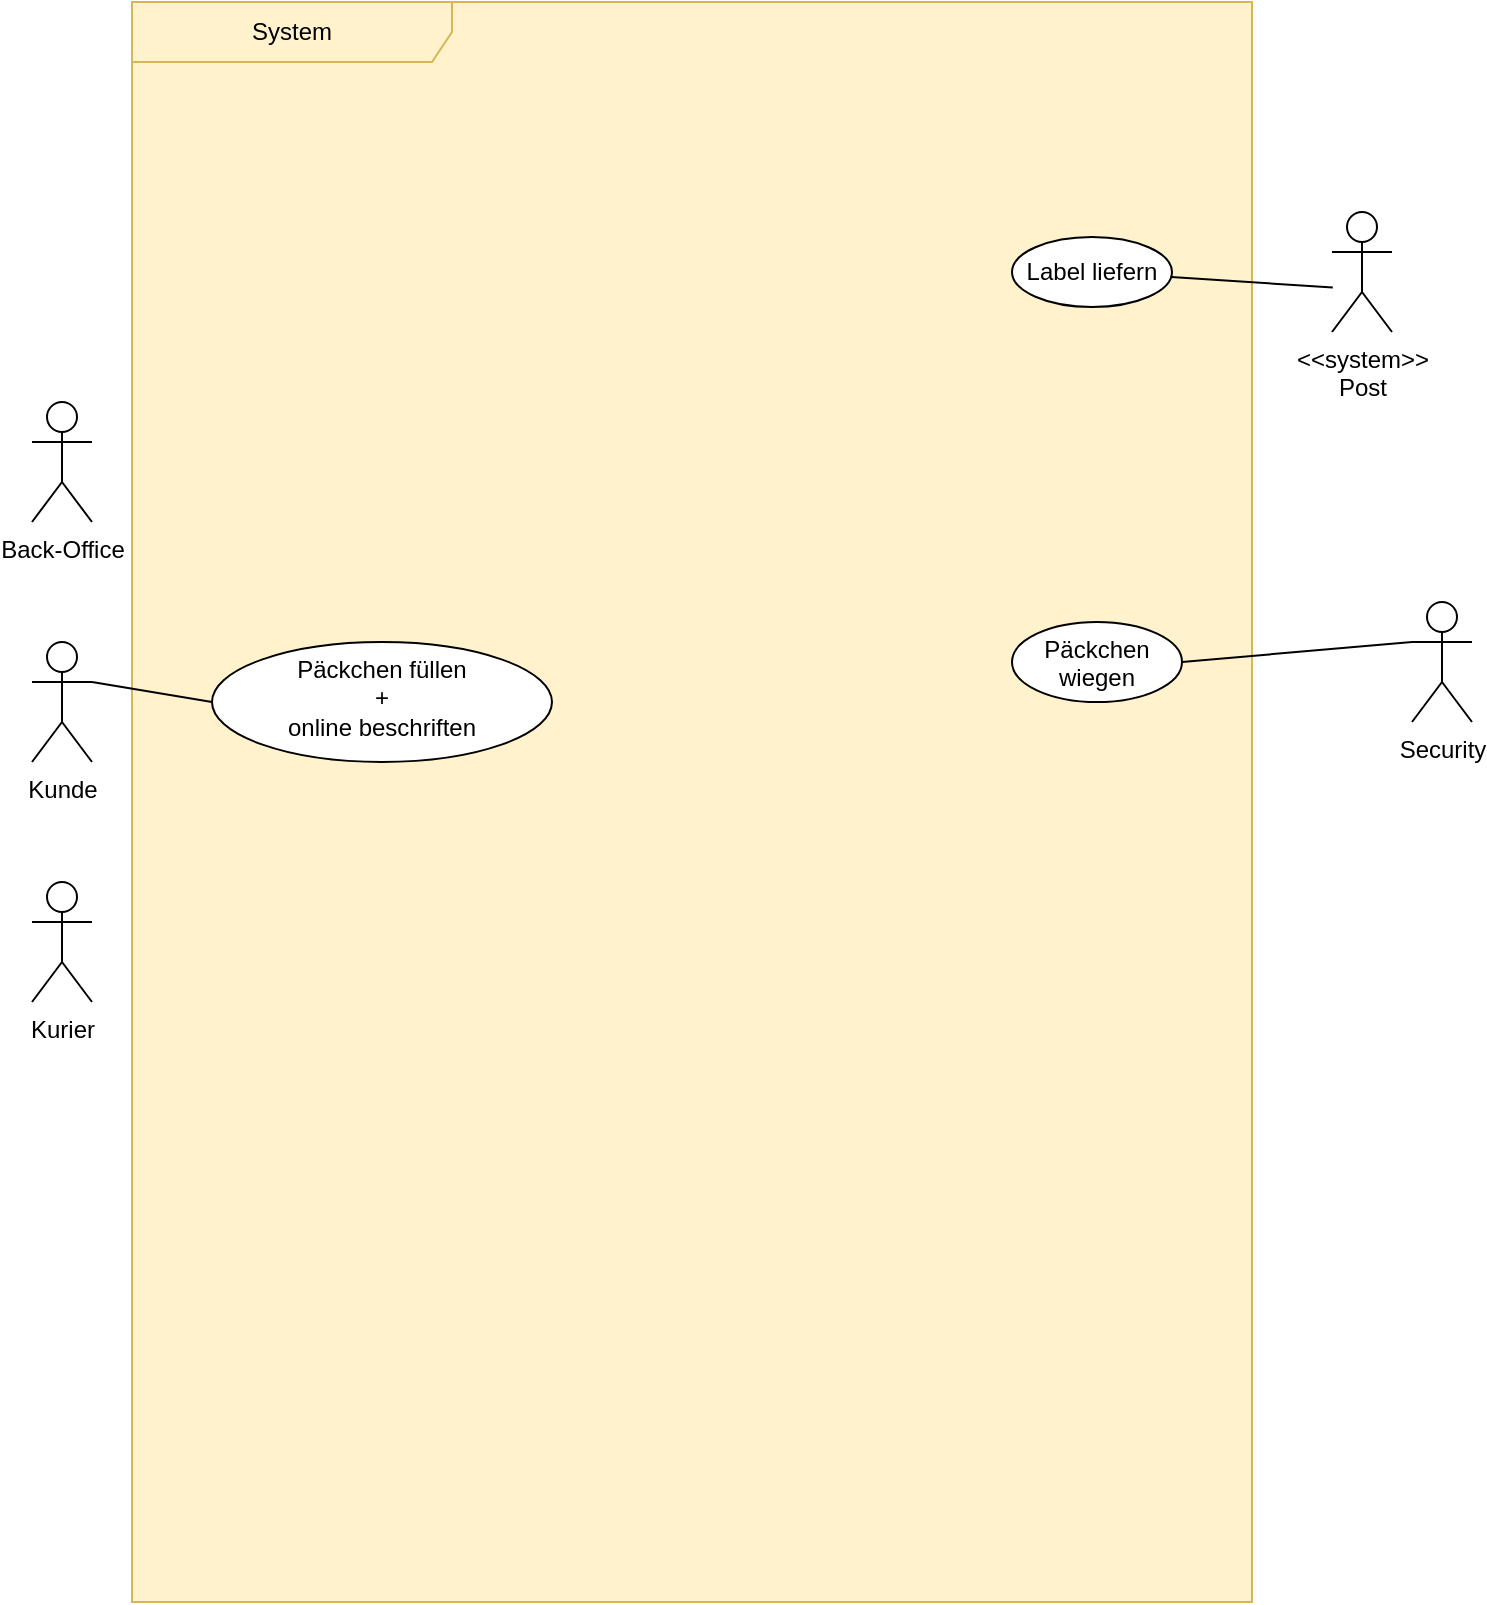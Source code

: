 <mxfile version="22.1.3" type="github">
  <diagram name="Seite-1" id="QL2GSqpA_WiwcAJyHZMA">
    <mxGraphModel dx="1674" dy="706" grid="1" gridSize="10" guides="1" tooltips="1" connect="1" arrows="1" fold="1" page="1" pageScale="1" pageWidth="827" pageHeight="1169" math="0" shadow="0">
      <root>
        <mxCell id="0" />
        <mxCell id="1" parent="0" />
        <mxCell id="UKI22RjMGTlyE8xqwT5Z-11" value="System" style="shape=umlFrame;whiteSpace=wrap;html=1;pointerEvents=0;recursiveResize=0;container=1;collapsible=0;width=160;fillStyle=auto;fillColor=#fff2cc;strokeColor=#d6b656;noLabel=0;gradientColor=none;swimlaneFillColor=#FFF2CC;" vertex="1" parent="1">
          <mxGeometry x="80" y="160" width="560" height="800" as="geometry" />
        </mxCell>
        <mxCell id="UKI22RjMGTlyE8xqwT5Z-12" value="&lt;div&gt;Päckchen füllen&lt;/div&gt;&lt;div&gt;+&lt;/div&gt;&lt;div&gt;online beschriften&lt;/div&gt;" style="ellipse;whiteSpace=wrap;html=1;verticalAlign=top;" vertex="1" parent="UKI22RjMGTlyE8xqwT5Z-11">
          <mxGeometry x="40" y="320" width="170" height="60" as="geometry" />
        </mxCell>
        <mxCell id="UKI22RjMGTlyE8xqwT5Z-14" value="Päckchen wiegen" style="ellipse;whiteSpace=wrap;html=1;verticalAlign=top;" vertex="1" parent="UKI22RjMGTlyE8xqwT5Z-11">
          <mxGeometry x="440" y="310" width="85" height="40" as="geometry" />
        </mxCell>
        <mxCell id="UKI22RjMGTlyE8xqwT5Z-18" value="Label liefern" style="ellipse;whiteSpace=wrap;html=1;dashed=0;" vertex="1" parent="UKI22RjMGTlyE8xqwT5Z-11">
          <mxGeometry x="440" y="117.5" width="80" height="35" as="geometry" />
        </mxCell>
        <mxCell id="UKI22RjMGTlyE8xqwT5Z-2" value="Back-Office" style="shape=umlActor;verticalLabelPosition=bottom;verticalAlign=top;html=1;" vertex="1" parent="1">
          <mxGeometry x="30" y="360" width="30" height="60" as="geometry" />
        </mxCell>
        <mxCell id="UKI22RjMGTlyE8xqwT5Z-3" value="Security" style="shape=umlActor;verticalLabelPosition=bottom;verticalAlign=top;html=1;" vertex="1" parent="1">
          <mxGeometry x="720" y="460" width="30" height="60" as="geometry" />
        </mxCell>
        <mxCell id="UKI22RjMGTlyE8xqwT5Z-4" value="Kunde" style="shape=umlActor;verticalLabelPosition=bottom;verticalAlign=top;html=1;" vertex="1" parent="1">
          <mxGeometry x="30" y="480" width="30" height="60" as="geometry" />
        </mxCell>
        <mxCell id="UKI22RjMGTlyE8xqwT5Z-5" value="Kurier" style="shape=umlActor;verticalLabelPosition=bottom;verticalAlign=top;html=1;" vertex="1" parent="1">
          <mxGeometry x="30" y="600" width="30" height="60" as="geometry" />
        </mxCell>
        <mxCell id="UKI22RjMGTlyE8xqwT5Z-25" value="" style="endArrow=none;html=1;rounded=0;entryX=0;entryY=0.333;entryDx=0;entryDy=0;entryPerimeter=0;exitX=1;exitY=0.5;exitDx=0;exitDy=0;" edge="1" parent="1" source="UKI22RjMGTlyE8xqwT5Z-14" target="UKI22RjMGTlyE8xqwT5Z-3">
          <mxGeometry width="50" height="50" relative="1" as="geometry">
            <mxPoint x="670" y="440" as="sourcePoint" />
            <mxPoint x="630" y="490" as="targetPoint" />
          </mxGeometry>
        </mxCell>
        <mxCell id="UKI22RjMGTlyE8xqwT5Z-24" value="" style="endArrow=none;html=1;rounded=0;entryX=0;entryY=0.5;entryDx=0;entryDy=0;exitX=1;exitY=0.333;exitDx=0;exitDy=0;exitPerimeter=0;" edge="1" parent="1" source="UKI22RjMGTlyE8xqwT5Z-4" target="UKI22RjMGTlyE8xqwT5Z-12">
          <mxGeometry width="50" height="50" relative="1" as="geometry">
            <mxPoint x="70" y="510" as="sourcePoint" />
            <mxPoint x="120" y="460" as="targetPoint" />
          </mxGeometry>
        </mxCell>
        <mxCell id="UKI22RjMGTlyE8xqwT5Z-26" value="" style="endArrow=none;html=1;rounded=0;entryX=0.013;entryY=0.629;entryDx=0;entryDy=0;entryPerimeter=0;" edge="1" parent="1" source="UKI22RjMGTlyE8xqwT5Z-18" target="UKI22RjMGTlyE8xqwT5Z-27">
          <mxGeometry width="50" height="50" relative="1" as="geometry">
            <mxPoint x="580" y="540" as="sourcePoint" />
            <mxPoint x="652.08" y="304.03" as="targetPoint" />
          </mxGeometry>
        </mxCell>
        <mxCell id="UKI22RjMGTlyE8xqwT5Z-27" value="&lt;div&gt;&amp;lt;&amp;lt;system&amp;gt;&amp;gt;&lt;/div&gt;&lt;div&gt;Post&lt;br&gt;&lt;/div&gt;" style="shape=umlActor;verticalLabelPosition=bottom;verticalAlign=top;html=1;" vertex="1" parent="1">
          <mxGeometry x="680.0" y="265" width="30" height="60" as="geometry" />
        </mxCell>
      </root>
    </mxGraphModel>
  </diagram>
</mxfile>
